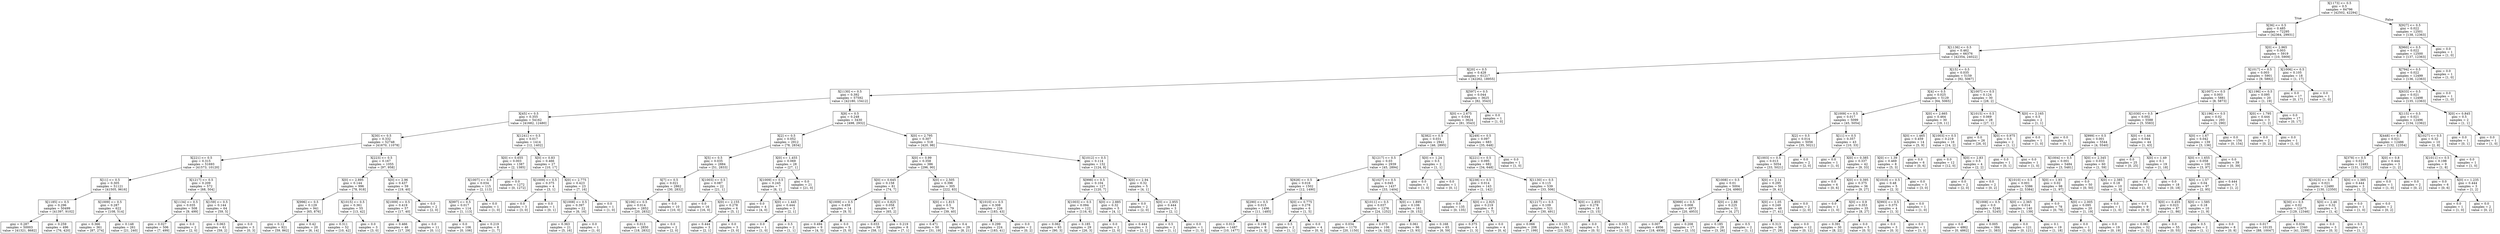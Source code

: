 digraph Tree {
node [shape=box] ;
0 [label="X[1173] <= 0.5\ngini = 0.5\nsamples = 84796\nvalue = [42502, 42294]"] ;
1 [label="X[36] <= 0.5\ngini = 0.485\nsamples = 72295\nvalue = [42364, 29931]"] ;
0 -> 1 [labeldistance=2.5, labelangle=45, headlabel="True"] ;
2 [label="X[1136] <= 0.5\ngini = 0.462\nsamples = 66376\nvalue = [42354, 24022]"] ;
1 -> 2 ;
3 [label="X[20] <= 0.5\ngini = 0.428\nsamples = 61217\nvalue = [42262, 18955]"] ;
2 -> 3 ;
4 [label="X[1130] <= 0.5\ngini = 0.392\nsamples = 57592\nvalue = [42180, 15412]"] ;
3 -> 4 ;
5 [label="X[45] <= 0.5\ngini = 0.355\nsamples = 54162\nvalue = [41682, 12480]"] ;
4 -> 5 ;
6 [label="X[30] <= 0.5\ngini = 0.332\nsamples = 52748\nvalue = [41670, 11078]"] ;
5 -> 6 ;
7 [label="X[221] <= 0.5\ngini = 0.315\nsamples = 51693\nvalue = [41573, 10120]"] ;
6 -> 7 ;
8 [label="X[11] <= 0.5\ngini = 0.305\nsamples = 51121\nvalue = [41505, 9616]"] ;
7 -> 8 ;
9 [label="X[1185] <= 0.5\ngini = 0.296\nsamples = 50499\nvalue = [41397, 9102]"] ;
8 -> 9 ;
10 [label="gini = 0.287\nsamples = 50003\nvalue = [41321, 8682]"] ;
9 -> 10 ;
11 [label="gini = 0.259\nsamples = 496\nvalue = [76, 420]"] ;
9 -> 11 ;
12 [label="X[1009] <= 0.5\ngini = 0.287\nsamples = 622\nvalue = [108, 514]"] ;
8 -> 12 ;
13 [label="gini = 0.366\nsamples = 361\nvalue = [87, 274]"] ;
12 -> 13 ;
14 [label="gini = 0.148\nsamples = 261\nvalue = [21, 240]"] ;
12 -> 14 ;
15 [label="X[1217] <= 0.5\ngini = 0.209\nsamples = 572\nvalue = [68, 504]"] ;
7 -> 15 ;
16 [label="X[1134] <= 0.5\ngini = 0.035\nsamples = 508\nvalue = [9, 499]"] ;
15 -> 16 ;
17 [label="gini = 0.027\nsamples = 506\nvalue = [7, 499]"] ;
16 -> 17 ;
18 [label="gini = 0.0\nsamples = 2\nvalue = [2, 0]"] ;
16 -> 18 ;
19 [label="X[159] <= 0.5\ngini = 0.144\nsamples = 64\nvalue = [59, 5]"] ;
15 -> 19 ;
20 [label="gini = 0.063\nsamples = 61\nvalue = [59, 2]"] ;
19 -> 20 ;
21 [label="gini = 0.0\nsamples = 3\nvalue = [0, 3]"] ;
19 -> 21 ;
22 [label="X[223] <= 0.5\ngini = 0.167\nsamples = 1055\nvalue = [97, 958]"] ;
6 -> 22 ;
23 [label="X[0] <= 2.895\ngini = 0.144\nsamples = 996\nvalue = [78, 918]"] ;
22 -> 23 ;
24 [label="X[996] <= 0.5\ngini = 0.129\nsamples = 941\nvalue = [65, 876]"] ;
23 -> 24 ;
25 [label="gini = 0.12\nsamples = 921\nvalue = [59, 862]"] ;
24 -> 25 ;
26 [label="gini = 0.42\nsamples = 20\nvalue = [6, 14]"] ;
24 -> 26 ;
27 [label="X[1015] <= 0.5\ngini = 0.361\nsamples = 55\nvalue = [13, 42]"] ;
23 -> 27 ;
28 [label="gini = 0.311\nsamples = 52\nvalue = [10, 42]"] ;
27 -> 28 ;
29 [label="gini = 0.0\nsamples = 3\nvalue = [3, 0]"] ;
27 -> 29 ;
30 [label="X[0] <= 2.96\ngini = 0.437\nsamples = 59\nvalue = [19, 40]"] ;
22 -> 30 ;
31 [label="X[1009] <= 0.5\ngini = 0.419\nsamples = 57\nvalue = [17, 40]"] ;
30 -> 31 ;
32 [label="gini = 0.466\nsamples = 46\nvalue = [17, 29]"] ;
31 -> 32 ;
33 [label="gini = 0.0\nsamples = 11\nvalue = [0, 11]"] ;
31 -> 33 ;
34 [label="gini = 0.0\nsamples = 2\nvalue = [2, 0]"] ;
30 -> 34 ;
35 [label="X[1241] <= 0.5\ngini = 0.017\nsamples = 1414\nvalue = [12, 1402]"] ;
5 -> 35 ;
36 [label="X[0] <= 0.655\ngini = 0.003\nsamples = 1387\nvalue = [2, 1385]"] ;
35 -> 36 ;
37 [label="X[1007] <= 0.5\ngini = 0.034\nsamples = 115\nvalue = [2, 113]"] ;
36 -> 37 ;
38 [label="X[997] <= 0.5\ngini = 0.017\nsamples = 114\nvalue = [1, 113]"] ;
37 -> 38 ;
39 [label="gini = 0.0\nsamples = 106\nvalue = [0, 106]"] ;
38 -> 39 ;
40 [label="gini = 0.219\nsamples = 8\nvalue = [1, 7]"] ;
38 -> 40 ;
41 [label="gini = 0.0\nsamples = 1\nvalue = [1, 0]"] ;
37 -> 41 ;
42 [label="gini = 0.0\nsamples = 1272\nvalue = [0, 1272]"] ;
36 -> 42 ;
43 [label="X[0] <= 0.83\ngini = 0.466\nsamples = 27\nvalue = [10, 17]"] ;
35 -> 43 ;
44 [label="X[1009] <= 0.5\ngini = 0.375\nsamples = 4\nvalue = [3, 1]"] ;
43 -> 44 ;
45 [label="gini = 0.0\nsamples = 3\nvalue = [3, 0]"] ;
44 -> 45 ;
46 [label="gini = 0.0\nsamples = 1\nvalue = [0, 1]"] ;
44 -> 46 ;
47 [label="X[0] <= 2.775\ngini = 0.423\nsamples = 23\nvalue = [7, 16]"] ;
43 -> 47 ;
48 [label="X[1008] <= 0.5\ngini = 0.397\nsamples = 22\nvalue = [6, 16]"] ;
47 -> 48 ;
49 [label="gini = 0.363\nsamples = 21\nvalue = [5, 16]"] ;
48 -> 49 ;
50 [label="gini = 0.0\nsamples = 1\nvalue = [1, 0]"] ;
48 -> 50 ;
51 [label="gini = 0.0\nsamples = 1\nvalue = [1, 0]"] ;
47 -> 51 ;
52 [label="X[8] <= 0.5\ngini = 0.248\nsamples = 3430\nvalue = [498, 2932]"] ;
4 -> 52 ;
53 [label="X[2] <= 0.5\ngini = 0.052\nsamples = 2912\nvalue = [78, 2834]"] ;
52 -> 53 ;
54 [label="X[5] <= 0.5\ngini = 0.035\nsamples = 2884\nvalue = [51, 2833]"] ;
53 -> 54 ;
55 [label="X[7] <= 0.5\ngini = 0.021\nsamples = 2862\nvalue = [30, 2832]"] ;
54 -> 55 ;
56 [label="X[106] <= 0.5\ngini = 0.014\nsamples = 2852\nvalue = [20, 2832]"] ;
55 -> 56 ;
57 [label="gini = 0.013\nsamples = 2850\nvalue = [18, 2832]"] ;
56 -> 57 ;
58 [label="gini = 0.0\nsamples = 2\nvalue = [2, 0]"] ;
56 -> 58 ;
59 [label="gini = 0.0\nsamples = 10\nvalue = [10, 0]"] ;
55 -> 59 ;
60 [label="X[1003] <= 0.5\ngini = 0.087\nsamples = 22\nvalue = [21, 1]"] ;
54 -> 60 ;
61 [label="gini = 0.0\nsamples = 16\nvalue = [16, 0]"] ;
60 -> 61 ;
62 [label="X[0] <= 2.155\ngini = 0.278\nsamples = 6\nvalue = [5, 1]"] ;
60 -> 62 ;
63 [label="gini = 0.444\nsamples = 3\nvalue = [2, 1]"] ;
62 -> 63 ;
64 [label="gini = 0.0\nsamples = 3\nvalue = [3, 0]"] ;
62 -> 64 ;
65 [label="X[0] <= 1.455\ngini = 0.069\nsamples = 28\nvalue = [27, 1]"] ;
53 -> 65 ;
66 [label="X[1009] <= 0.5\ngini = 0.245\nsamples = 7\nvalue = [6, 1]"] ;
65 -> 66 ;
67 [label="gini = 0.0\nsamples = 4\nvalue = [4, 0]"] ;
66 -> 67 ;
68 [label="X[0] <= 1.445\ngini = 0.444\nsamples = 3\nvalue = [2, 1]"] ;
66 -> 68 ;
69 [label="gini = 0.0\nsamples = 1\nvalue = [1, 0]"] ;
68 -> 69 ;
70 [label="gini = 0.5\nsamples = 2\nvalue = [1, 1]"] ;
68 -> 70 ;
71 [label="gini = 0.0\nsamples = 21\nvalue = [21, 0]"] ;
65 -> 71 ;
72 [label="X[0] <= 2.795\ngini = 0.307\nsamples = 518\nvalue = [420, 98]"] ;
52 -> 72 ;
73 [label="X[0] <= 0.99\ngini = 0.358\nsamples = 386\nvalue = [296, 90]"] ;
72 -> 73 ;
74 [label="X[0] <= 0.645\ngini = 0.158\nsamples = 81\nvalue = [74, 7]"] ;
73 -> 74 ;
75 [label="X[1009] <= 0.5\ngini = 0.459\nsamples = 14\nvalue = [9, 5]"] ;
74 -> 75 ;
76 [label="gini = 0.494\nsamples = 9\nvalue = [4, 5]"] ;
75 -> 76 ;
77 [label="gini = 0.0\nsamples = 5\nvalue = [5, 0]"] ;
75 -> 77 ;
78 [label="X[0] <= 0.825\ngini = 0.058\nsamples = 67\nvalue = [65, 2]"] ;
74 -> 78 ;
79 [label="gini = 0.033\nsamples = 59\nvalue = [58, 1]"] ;
78 -> 79 ;
80 [label="gini = 0.219\nsamples = 8\nvalue = [7, 1]"] ;
78 -> 80 ;
81 [label="X[0] <= 2.505\ngini = 0.396\nsamples = 305\nvalue = [222, 83]"] ;
73 -> 81 ;
82 [label="X[0] <= 1.815\ngini = 0.5\nsamples = 79\nvalue = [39, 40]"] ;
81 -> 82 ;
83 [label="gini = 0.471\nsamples = 50\nvalue = [31, 19]"] ;
82 -> 83 ;
84 [label="gini = 0.4\nsamples = 29\nvalue = [8, 21]"] ;
82 -> 84 ;
85 [label="X[1010] <= 0.5\ngini = 0.308\nsamples = 226\nvalue = [183, 43]"] ;
81 -> 85 ;
86 [label="gini = 0.299\nsamples = 224\nvalue = [183, 41]"] ;
85 -> 86 ;
87 [label="gini = 0.0\nsamples = 2\nvalue = [0, 2]"] ;
85 -> 87 ;
88 [label="X[1012] <= 0.5\ngini = 0.114\nsamples = 132\nvalue = [124, 8]"] ;
72 -> 88 ;
89 [label="X[998] <= 0.5\ngini = 0.104\nsamples = 127\nvalue = [120, 7]"] ;
88 -> 89 ;
90 [label="X[1003] <= 0.5\ngini = 0.094\nsamples = 122\nvalue = [116, 6]"] ;
89 -> 90 ;
91 [label="gini = 0.062\nsamples = 93\nvalue = [90, 3]"] ;
90 -> 91 ;
92 [label="gini = 0.185\nsamples = 29\nvalue = [26, 3]"] ;
90 -> 92 ;
93 [label="X[0] <= 2.885\ngini = 0.32\nsamples = 5\nvalue = [4, 1]"] ;
89 -> 93 ;
94 [label="gini = 0.0\nsamples = 2\nvalue = [2, 0]"] ;
93 -> 94 ;
95 [label="gini = 0.444\nsamples = 3\nvalue = [2, 1]"] ;
93 -> 95 ;
96 [label="X[0] <= 2.94\ngini = 0.32\nsamples = 5\nvalue = [4, 1]"] ;
88 -> 96 ;
97 [label="gini = 0.0\nsamples = 2\nvalue = [2, 0]"] ;
96 -> 97 ;
98 [label="X[0] <= 2.955\ngini = 0.444\nsamples = 3\nvalue = [2, 1]"] ;
96 -> 98 ;
99 [label="gini = 0.5\nsamples = 2\nvalue = [1, 1]"] ;
98 -> 99 ;
100 [label="gini = 0.0\nsamples = 1\nvalue = [1, 0]"] ;
98 -> 100 ;
101 [label="X[597] <= 0.5\ngini = 0.044\nsamples = 3625\nvalue = [82, 3543]"] ;
3 -> 101 ;
102 [label="X[0] <= 2.675\ngini = 0.044\nsamples = 3624\nvalue = [81, 3543]"] ;
101 -> 102 ;
103 [label="X[382] <= 0.5\ngini = 0.031\nsamples = 2941\nvalue = [46, 2895]"] ;
102 -> 103 ;
104 [label="X[1217] <= 0.5\ngini = 0.03\nsamples = 2939\nvalue = [45, 2894]"] ;
103 -> 104 ;
105 [label="X[928] <= 0.5\ngini = 0.016\nsamples = 1502\nvalue = [12, 1490]"] ;
104 -> 105 ;
106 [label="X[290] <= 0.5\ngini = 0.015\nsamples = 1496\nvalue = [11, 1485]"] ;
105 -> 106 ;
107 [label="gini = 0.013\nsamples = 1487\nvalue = [10, 1477]"] ;
106 -> 107 ;
108 [label="gini = 0.198\nsamples = 9\nvalue = [1, 8]"] ;
106 -> 108 ;
109 [label="X[0] <= 0.775\ngini = 0.278\nsamples = 6\nvalue = [1, 5]"] ;
105 -> 109 ;
110 [label="gini = 0.5\nsamples = 2\nvalue = [1, 1]"] ;
109 -> 110 ;
111 [label="gini = 0.0\nsamples = 4\nvalue = [0, 4]"] ;
109 -> 111 ;
112 [label="X[1027] <= 0.5\ngini = 0.045\nsamples = 1437\nvalue = [33, 1404]"] ;
104 -> 112 ;
113 [label="X[1011] <= 0.5\ngini = 0.037\nsamples = 1276\nvalue = [24, 1252]"] ;
112 -> 113 ;
114 [label="gini = 0.034\nsamples = 1170\nvalue = [20, 1150]"] ;
113 -> 114 ;
115 [label="gini = 0.073\nsamples = 106\nvalue = [4, 102]"] ;
113 -> 115 ;
116 [label="X[0] <= 1.895\ngini = 0.106\nsamples = 161\nvalue = [9, 152]"] ;
112 -> 116 ;
117 [label="gini = 0.061\nsamples = 96\nvalue = [3, 93]"] ;
116 -> 117 ;
118 [label="gini = 0.168\nsamples = 65\nvalue = [6, 59]"] ;
116 -> 118 ;
119 [label="X[0] <= 1.24\ngini = 0.5\nsamples = 2\nvalue = [1, 1]"] ;
103 -> 119 ;
120 [label="gini = 0.0\nsamples = 1\nvalue = [1, 0]"] ;
119 -> 120 ;
121 [label="gini = 0.0\nsamples = 1\nvalue = [0, 1]"] ;
119 -> 121 ;
122 [label="X[249] <= 0.5\ngini = 0.097\nsamples = 683\nvalue = [35, 648]"] ;
102 -> 122 ;
123 [label="X[221] <= 0.5\ngini = 0.095\nsamples = 682\nvalue = [34, 648]"] ;
122 -> 123 ;
124 [label="X[238] <= 0.5\ngini = 0.014\nsamples = 143\nvalue = [1, 142]"] ;
123 -> 124 ;
125 [label="gini = 0.0\nsamples = 135\nvalue = [0, 135]"] ;
124 -> 125 ;
126 [label="X[0] <= 2.925\ngini = 0.219\nsamples = 8\nvalue = [1, 7]"] ;
124 -> 126 ;
127 [label="gini = 0.375\nsamples = 4\nvalue = [1, 3]"] ;
126 -> 127 ;
128 [label="gini = 0.0\nsamples = 4\nvalue = [0, 4]"] ;
126 -> 128 ;
129 [label="X[1130] <= 0.5\ngini = 0.115\nsamples = 539\nvalue = [33, 506]"] ;
123 -> 129 ;
130 [label="X[1217] <= 0.5\ngini = 0.109\nsamples = 521\nvalue = [30, 491]"] ;
129 -> 130 ;
131 [label="gini = 0.066\nsamples = 206\nvalue = [7, 199]"] ;
130 -> 131 ;
132 [label="gini = 0.135\nsamples = 315\nvalue = [23, 292]"] ;
130 -> 132 ;
133 [label="X[0] <= 2.855\ngini = 0.278\nsamples = 18\nvalue = [3, 15]"] ;
129 -> 133 ;
134 [label="gini = 0.0\nsamples = 5\nvalue = [0, 5]"] ;
133 -> 134 ;
135 [label="gini = 0.355\nsamples = 13\nvalue = [3, 10]"] ;
133 -> 135 ;
136 [label="gini = 0.0\nsamples = 1\nvalue = [1, 0]"] ;
122 -> 136 ;
137 [label="gini = 0.0\nsamples = 1\nvalue = [1, 0]"] ;
101 -> 137 ;
138 [label="X[15] <= 0.5\ngini = 0.035\nsamples = 5159\nvalue = [92, 5067]"] ;
2 -> 138 ;
139 [label="X[4] <= 0.5\ngini = 0.025\nsamples = 5129\nvalue = [64, 5065]"] ;
138 -> 139 ;
140 [label="X[1009] <= 0.5\ngini = 0.017\nsamples = 5099\nvalue = [45, 5054]"] ;
139 -> 140 ;
141 [label="X[2] <= 0.5\ngini = 0.014\nsamples = 5056\nvalue = [35, 5021]"] ;
140 -> 141 ;
142 [label="X[1003] <= 0.5\ngini = 0.013\nsamples = 5054\nvalue = [33, 5021]"] ;
141 -> 142 ;
143 [label="X[1008] <= 0.5\ngini = 0.01\nsamples = 5004\nvalue = [24, 4980]"] ;
142 -> 143 ;
144 [label="X[999] <= 0.5\ngini = 0.008\nsamples = 4973\nvalue = [20, 4953]"] ;
143 -> 144 ;
145 [label="gini = 0.007\nsamples = 4956\nvalue = [18, 4938]"] ;
144 -> 145 ;
146 [label="gini = 0.208\nsamples = 17\nvalue = [2, 15]"] ;
144 -> 146 ;
147 [label="X[0] <= 2.88\ngini = 0.225\nsamples = 31\nvalue = [4, 27]"] ;
143 -> 147 ;
148 [label="gini = 0.185\nsamples = 29\nvalue = [3, 26]"] ;
147 -> 148 ;
149 [label="gini = 0.5\nsamples = 2\nvalue = [1, 1]"] ;
147 -> 149 ;
150 [label="X[0] <= 2.14\ngini = 0.295\nsamples = 50\nvalue = [9, 41]"] ;
142 -> 150 ;
151 [label="X[0] <= 1.05\ngini = 0.249\nsamples = 48\nvalue = [7, 41]"] ;
150 -> 151 ;
152 [label="gini = 0.313\nsamples = 36\nvalue = [7, 29]"] ;
151 -> 152 ;
153 [label="gini = 0.0\nsamples = 12\nvalue = [0, 12]"] ;
151 -> 153 ;
154 [label="gini = 0.0\nsamples = 2\nvalue = [2, 0]"] ;
150 -> 154 ;
155 [label="gini = 0.0\nsamples = 2\nvalue = [2, 0]"] ;
141 -> 155 ;
156 [label="X[11] <= 0.5\ngini = 0.357\nsamples = 43\nvalue = [10, 33]"] ;
140 -> 156 ;
157 [label="gini = 0.0\nsamples = 1\nvalue = [1, 0]"] ;
156 -> 157 ;
158 [label="X[0] <= 0.385\ngini = 0.337\nsamples = 42\nvalue = [9, 33]"] ;
156 -> 158 ;
159 [label="gini = 0.0\nsamples = 6\nvalue = [0, 6]"] ;
158 -> 159 ;
160 [label="X[0] <= 0.395\ngini = 0.375\nsamples = 36\nvalue = [9, 27]"] ;
158 -> 160 ;
161 [label="gini = 0.0\nsamples = 1\nvalue = [1, 0]"] ;
160 -> 161 ;
162 [label="X[0] <= 0.9\ngini = 0.353\nsamples = 35\nvalue = [8, 27]"] ;
160 -> 162 ;
163 [label="gini = 0.391\nsamples = 30\nvalue = [8, 22]"] ;
162 -> 163 ;
164 [label="gini = 0.0\nsamples = 5\nvalue = [0, 5]"] ;
162 -> 164 ;
165 [label="X[0] <= 2.665\ngini = 0.464\nsamples = 30\nvalue = [19, 11]"] ;
139 -> 165 ;
166 [label="X[0] <= 1.465\ngini = 0.459\nsamples = 14\nvalue = [5, 9]"] ;
165 -> 166 ;
167 [label="X[0] <= 1.39\ngini = 0.469\nsamples = 8\nvalue = [5, 3]"] ;
166 -> 167 ;
168 [label="X[1010] <= 0.5\ngini = 0.48\nsamples = 5\nvalue = [2, 3]"] ;
167 -> 168 ;
169 [label="X[993] <= 0.5\ngini = 0.375\nsamples = 4\nvalue = [1, 3]"] ;
168 -> 169 ;
170 [label="gini = 0.0\nsamples = 3\nvalue = [0, 3]"] ;
169 -> 170 ;
171 [label="gini = 0.0\nsamples = 1\nvalue = [1, 0]"] ;
169 -> 171 ;
172 [label="gini = 0.0\nsamples = 1\nvalue = [1, 0]"] ;
168 -> 172 ;
173 [label="gini = 0.0\nsamples = 3\nvalue = [3, 0]"] ;
167 -> 173 ;
174 [label="gini = 0.0\nsamples = 6\nvalue = [0, 6]"] ;
166 -> 174 ;
175 [label="X[1003] <= 0.5\ngini = 0.219\nsamples = 16\nvalue = [14, 2]"] ;
165 -> 175 ;
176 [label="gini = 0.0\nsamples = 12\nvalue = [12, 0]"] ;
175 -> 176 ;
177 [label="X[0] <= 2.83\ngini = 0.5\nsamples = 4\nvalue = [2, 2]"] ;
175 -> 177 ;
178 [label="gini = 0.0\nsamples = 2\nvalue = [2, 0]"] ;
177 -> 178 ;
179 [label="gini = 0.0\nsamples = 2\nvalue = [0, 2]"] ;
177 -> 179 ;
180 [label="X[1007] <= 0.5\ngini = 0.124\nsamples = 30\nvalue = [28, 2]"] ;
138 -> 180 ;
181 [label="X[1015] <= 0.5\ngini = 0.069\nsamples = 28\nvalue = [27, 1]"] ;
180 -> 181 ;
182 [label="gini = 0.0\nsamples = 26\nvalue = [26, 0]"] ;
181 -> 182 ;
183 [label="X[0] <= 0.975\ngini = 0.5\nsamples = 2\nvalue = [1, 1]"] ;
181 -> 183 ;
184 [label="gini = 0.0\nsamples = 1\nvalue = [0, 1]"] ;
183 -> 184 ;
185 [label="gini = 0.0\nsamples = 1\nvalue = [1, 0]"] ;
183 -> 185 ;
186 [label="X[0] <= 2.165\ngini = 0.5\nsamples = 2\nvalue = [1, 1]"] ;
180 -> 186 ;
187 [label="gini = 0.0\nsamples = 1\nvalue = [1, 0]"] ;
186 -> 187 ;
188 [label="gini = 0.0\nsamples = 1\nvalue = [0, 1]"] ;
186 -> 188 ;
189 [label="X[0] <= 2.965\ngini = 0.003\nsamples = 5919\nvalue = [10, 5909]"] ;
1 -> 189 ;
190 [label="X[1017] <= 0.5\ngini = 0.003\nsamples = 5901\nvalue = [9, 5892]"] ;
189 -> 190 ;
191 [label="X[1007] <= 0.5\ngini = 0.003\nsamples = 5881\nvalue = [8, 5873]"] ;
190 -> 191 ;
192 [label="X[1030] <= 0.5\ngini = 0.002\nsamples = 5588\nvalue = [5, 5583]"] ;
191 -> 192 ;
193 [label="X[999] <= 0.5\ngini = 0.001\nsamples = 5544\nvalue = [4, 5540]"] ;
192 -> 193 ;
194 [label="X[1004] <= 0.5\ngini = 0.001\nsamples = 5484\nvalue = [3, 5481]"] ;
193 -> 194 ;
195 [label="X[1010] <= 0.5\ngini = 0.001\nsamples = 5386\nvalue = [2, 5384]"] ;
194 -> 195 ;
196 [label="X[1008] <= 0.5\ngini = 0.0\nsamples = 5246\nvalue = [1, 5245]"] ;
195 -> 196 ;
197 [label="gini = 0.0\nsamples = 4862\nvalue = [0, 4862]"] ;
196 -> 197 ;
198 [label="gini = 0.005\nsamples = 384\nvalue = [1, 383]"] ;
196 -> 198 ;
199 [label="X[0] <= 2.365\ngini = 0.014\nsamples = 140\nvalue = [1, 139]"] ;
195 -> 199 ;
200 [label="gini = 0.0\nsamples = 121\nvalue = [0, 121]"] ;
199 -> 200 ;
201 [label="gini = 0.1\nsamples = 19\nvalue = [1, 18]"] ;
199 -> 201 ;
202 [label="X[0] <= 1.93\ngini = 0.02\nsamples = 98\nvalue = [1, 97]"] ;
194 -> 202 ;
203 [label="gini = 0.0\nsamples = 78\nvalue = [0, 78]"] ;
202 -> 203 ;
204 [label="X[0] <= 2.005\ngini = 0.095\nsamples = 20\nvalue = [1, 19]"] ;
202 -> 204 ;
205 [label="gini = 0.0\nsamples = 1\nvalue = [1, 0]"] ;
204 -> 205 ;
206 [label="gini = 0.0\nsamples = 19\nvalue = [0, 19]"] ;
204 -> 206 ;
207 [label="X[0] <= 2.345\ngini = 0.033\nsamples = 60\nvalue = [1, 59]"] ;
193 -> 207 ;
208 [label="gini = 0.0\nsamples = 50\nvalue = [0, 50]"] ;
207 -> 208 ;
209 [label="X[0] <= 2.385\ngini = 0.18\nsamples = 10\nvalue = [1, 9]"] ;
207 -> 209 ;
210 [label="gini = 0.0\nsamples = 1\nvalue = [1, 0]"] ;
209 -> 210 ;
211 [label="gini = 0.0\nsamples = 9\nvalue = [0, 9]"] ;
209 -> 211 ;
212 [label="X[0] <= 1.44\ngini = 0.044\nsamples = 44\nvalue = [1, 43]"] ;
192 -> 212 ;
213 [label="gini = 0.0\nsamples = 25\nvalue = [0, 25]"] ;
212 -> 213 ;
214 [label="X[0] <= 1.49\ngini = 0.1\nsamples = 19\nvalue = [1, 18]"] ;
212 -> 214 ;
215 [label="gini = 0.0\nsamples = 1\nvalue = [1, 0]"] ;
214 -> 215 ;
216 [label="gini = 0.0\nsamples = 18\nvalue = [0, 18]"] ;
214 -> 216 ;
217 [label="X[1196] <= 0.5\ngini = 0.02\nsamples = 293\nvalue = [3, 290]"] ;
191 -> 217 ;
218 [label="X[0] <= 1.67\ngini = 0.042\nsamples = 139\nvalue = [3, 136]"] ;
217 -> 218 ;
219 [label="X[0] <= 1.655\ngini = 0.058\nsamples = 100\nvalue = [3, 97]"] ;
218 -> 219 ;
220 [label="X[0] <= 1.57\ngini = 0.04\nsamples = 97\nvalue = [2, 95]"] ;
219 -> 220 ;
221 [label="X[0] <= 0.455\ngini = 0.023\nsamples = 87\nvalue = [1, 86]"] ;
220 -> 221 ;
222 [label="gini = 0.061\nsamples = 32\nvalue = [1, 31]"] ;
221 -> 222 ;
223 [label="gini = 0.0\nsamples = 55\nvalue = [0, 55]"] ;
221 -> 223 ;
224 [label="X[0] <= 1.585\ngini = 0.18\nsamples = 10\nvalue = [1, 9]"] ;
220 -> 224 ;
225 [label="gini = 0.5\nsamples = 2\nvalue = [1, 1]"] ;
224 -> 225 ;
226 [label="gini = 0.0\nsamples = 8\nvalue = [0, 8]"] ;
224 -> 226 ;
227 [label="gini = 0.444\nsamples = 3\nvalue = [1, 2]"] ;
219 -> 227 ;
228 [label="gini = 0.0\nsamples = 39\nvalue = [0, 39]"] ;
218 -> 228 ;
229 [label="gini = 0.0\nsamples = 154\nvalue = [0, 154]"] ;
217 -> 229 ;
230 [label="X[1196] <= 0.5\ngini = 0.095\nsamples = 20\nvalue = [1, 19]"] ;
190 -> 230 ;
231 [label="X[0] <= 1.795\ngini = 0.444\nsamples = 3\nvalue = [1, 2]"] ;
230 -> 231 ;
232 [label="gini = 0.0\nsamples = 2\nvalue = [0, 2]"] ;
231 -> 232 ;
233 [label="gini = 0.0\nsamples = 1\nvalue = [1, 0]"] ;
231 -> 233 ;
234 [label="gini = 0.0\nsamples = 17\nvalue = [0, 17]"] ;
230 -> 234 ;
235 [label="X[1006] <= 0.5\ngini = 0.105\nsamples = 18\nvalue = [1, 17]"] ;
189 -> 235 ;
236 [label="gini = 0.0\nsamples = 17\nvalue = [0, 17]"] ;
235 -> 236 ;
237 [label="gini = 0.0\nsamples = 1\nvalue = [1, 0]"] ;
235 -> 237 ;
238 [label="X[927] <= 0.5\ngini = 0.022\nsamples = 12501\nvalue = [138, 12363]"] ;
0 -> 238 [labeldistance=2.5, labelangle=-45, headlabel="False"] ;
239 [label="X[960] <= 0.5\ngini = 0.022\nsamples = 12500\nvalue = [137, 12363]"] ;
238 -> 239 ;
240 [label="X[794] <= 0.5\ngini = 0.022\nsamples = 12499\nvalue = [136, 12363]"] ;
239 -> 240 ;
241 [label="X[633] <= 0.5\ngini = 0.021\nsamples = 12498\nvalue = [135, 12363]"] ;
240 -> 241 ;
242 [label="X[115] <= 0.5\ngini = 0.021\nsamples = 12496\nvalue = [134, 12362]"] ;
241 -> 242 ;
243 [label="X[448] <= 0.5\ngini = 0.021\nsamples = 12486\nvalue = [132, 12354]"] ;
242 -> 243 ;
244 [label="X[378] <= 0.5\ngini = 0.021\nsamples = 12483\nvalue = [131, 12352]"] ;
243 -> 244 ;
245 [label="X[1023] <= 0.5\ngini = 0.021\nsamples = 12480\nvalue = [130, 12350]"] ;
244 -> 245 ;
246 [label="X[30] <= 0.5\ngini = 0.02\nsamples = 12475\nvalue = [129, 12346]"] ;
245 -> 246 ;
247 [label="gini = 0.017\nsamples = 10135\nvalue = [88, 10047]"] ;
246 -> 247 ;
248 [label="gini = 0.034\nsamples = 2340\nvalue = [41, 2299]"] ;
246 -> 248 ;
249 [label="X[0] <= 2.46\ngini = 0.32\nsamples = 5\nvalue = [1, 4]"] ;
245 -> 249 ;
250 [label="gini = 0.0\nsamples = 3\nvalue = [0, 3]"] ;
249 -> 250 ;
251 [label="gini = 0.5\nsamples = 2\nvalue = [1, 1]"] ;
249 -> 251 ;
252 [label="X[0] <= 1.385\ngini = 0.444\nsamples = 3\nvalue = [1, 2]"] ;
244 -> 252 ;
253 [label="gini = 0.0\nsamples = 1\nvalue = [1, 0]"] ;
252 -> 253 ;
254 [label="gini = 0.0\nsamples = 2\nvalue = [0, 2]"] ;
252 -> 254 ;
255 [label="X[0] <= 0.8\ngini = 0.444\nsamples = 3\nvalue = [1, 2]"] ;
243 -> 255 ;
256 [label="gini = 0.0\nsamples = 1\nvalue = [1, 0]"] ;
255 -> 256 ;
257 [label="gini = 0.0\nsamples = 2\nvalue = [0, 2]"] ;
255 -> 257 ;
258 [label="X[1027] <= 0.5\ngini = 0.32\nsamples = 10\nvalue = [2, 8]"] ;
242 -> 258 ;
259 [label="X[1011] <= 0.5\ngini = 0.198\nsamples = 9\nvalue = [1, 8]"] ;
258 -> 259 ;
260 [label="gini = 0.0\nsamples = 6\nvalue = [0, 6]"] ;
259 -> 260 ;
261 [label="X[0] <= 1.235\ngini = 0.444\nsamples = 3\nvalue = [1, 2]"] ;
259 -> 261 ;
262 [label="gini = 0.0\nsamples = 1\nvalue = [1, 0]"] ;
261 -> 262 ;
263 [label="gini = 0.0\nsamples = 2\nvalue = [0, 2]"] ;
261 -> 263 ;
264 [label="gini = 0.0\nsamples = 1\nvalue = [1, 0]"] ;
258 -> 264 ;
265 [label="X[0] <= 0.845\ngini = 0.5\nsamples = 2\nvalue = [1, 1]"] ;
241 -> 265 ;
266 [label="gini = 0.0\nsamples = 1\nvalue = [0, 1]"] ;
265 -> 266 ;
267 [label="gini = 0.0\nsamples = 1\nvalue = [1, 0]"] ;
265 -> 267 ;
268 [label="gini = 0.0\nsamples = 1\nvalue = [1, 0]"] ;
240 -> 268 ;
269 [label="gini = 0.0\nsamples = 1\nvalue = [1, 0]"] ;
239 -> 269 ;
270 [label="gini = 0.0\nsamples = 1\nvalue = [1, 0]"] ;
238 -> 270 ;
}